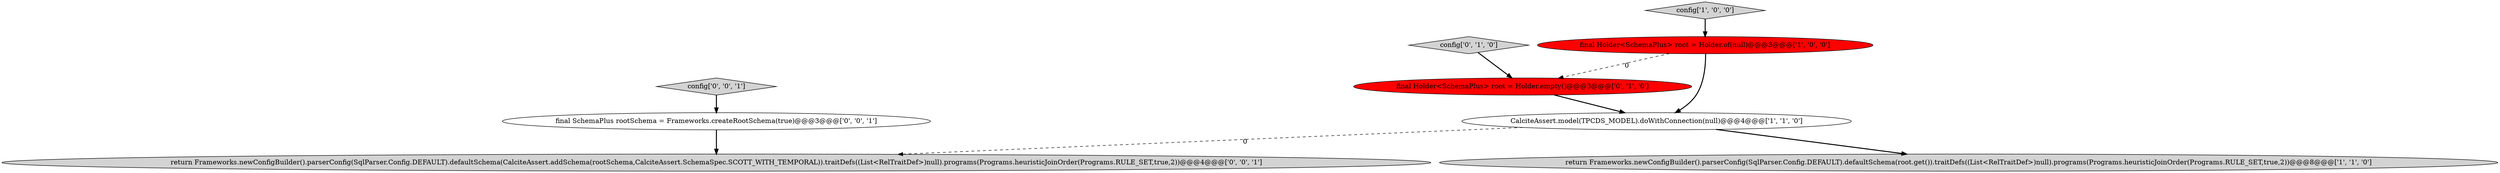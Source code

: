 digraph {
0 [style = filled, label = "final Holder<SchemaPlus> root = Holder.of(null)@@@3@@@['1', '0', '0']", fillcolor = red, shape = ellipse image = "AAA1AAABBB1BBB"];
8 [style = filled, label = "return Frameworks.newConfigBuilder().parserConfig(SqlParser.Config.DEFAULT).defaultSchema(CalciteAssert.addSchema(rootSchema,CalciteAssert.SchemaSpec.SCOTT_WITH_TEMPORAL)).traitDefs((List<RelTraitDef>)null).programs(Programs.heuristicJoinOrder(Programs.RULE_SET,true,2))@@@4@@@['0', '0', '1']", fillcolor = lightgray, shape = ellipse image = "AAA0AAABBB3BBB"];
7 [style = filled, label = "final SchemaPlus rootSchema = Frameworks.createRootSchema(true)@@@3@@@['0', '0', '1']", fillcolor = white, shape = ellipse image = "AAA0AAABBB3BBB"];
6 [style = filled, label = "config['0', '0', '1']", fillcolor = lightgray, shape = diamond image = "AAA0AAABBB3BBB"];
4 [style = filled, label = "final Holder<SchemaPlus> root = Holder.empty()@@@3@@@['0', '1', '0']", fillcolor = red, shape = ellipse image = "AAA1AAABBB2BBB"];
1 [style = filled, label = "return Frameworks.newConfigBuilder().parserConfig(SqlParser.Config.DEFAULT).defaultSchema(root.get()).traitDefs((List<RelTraitDef>)null).programs(Programs.heuristicJoinOrder(Programs.RULE_SET,true,2))@@@8@@@['1', '1', '0']", fillcolor = lightgray, shape = ellipse image = "AAA0AAABBB1BBB"];
5 [style = filled, label = "config['0', '1', '0']", fillcolor = lightgray, shape = diamond image = "AAA0AAABBB2BBB"];
2 [style = filled, label = "CalciteAssert.model(TPCDS_MODEL).doWithConnection(null)@@@4@@@['1', '1', '0']", fillcolor = white, shape = ellipse image = "AAA0AAABBB1BBB"];
3 [style = filled, label = "config['1', '0', '0']", fillcolor = lightgray, shape = diamond image = "AAA0AAABBB1BBB"];
3->0 [style = bold, label=""];
0->4 [style = dashed, label="0"];
4->2 [style = bold, label=""];
6->7 [style = bold, label=""];
7->8 [style = bold, label=""];
2->8 [style = dashed, label="0"];
2->1 [style = bold, label=""];
5->4 [style = bold, label=""];
0->2 [style = bold, label=""];
}
